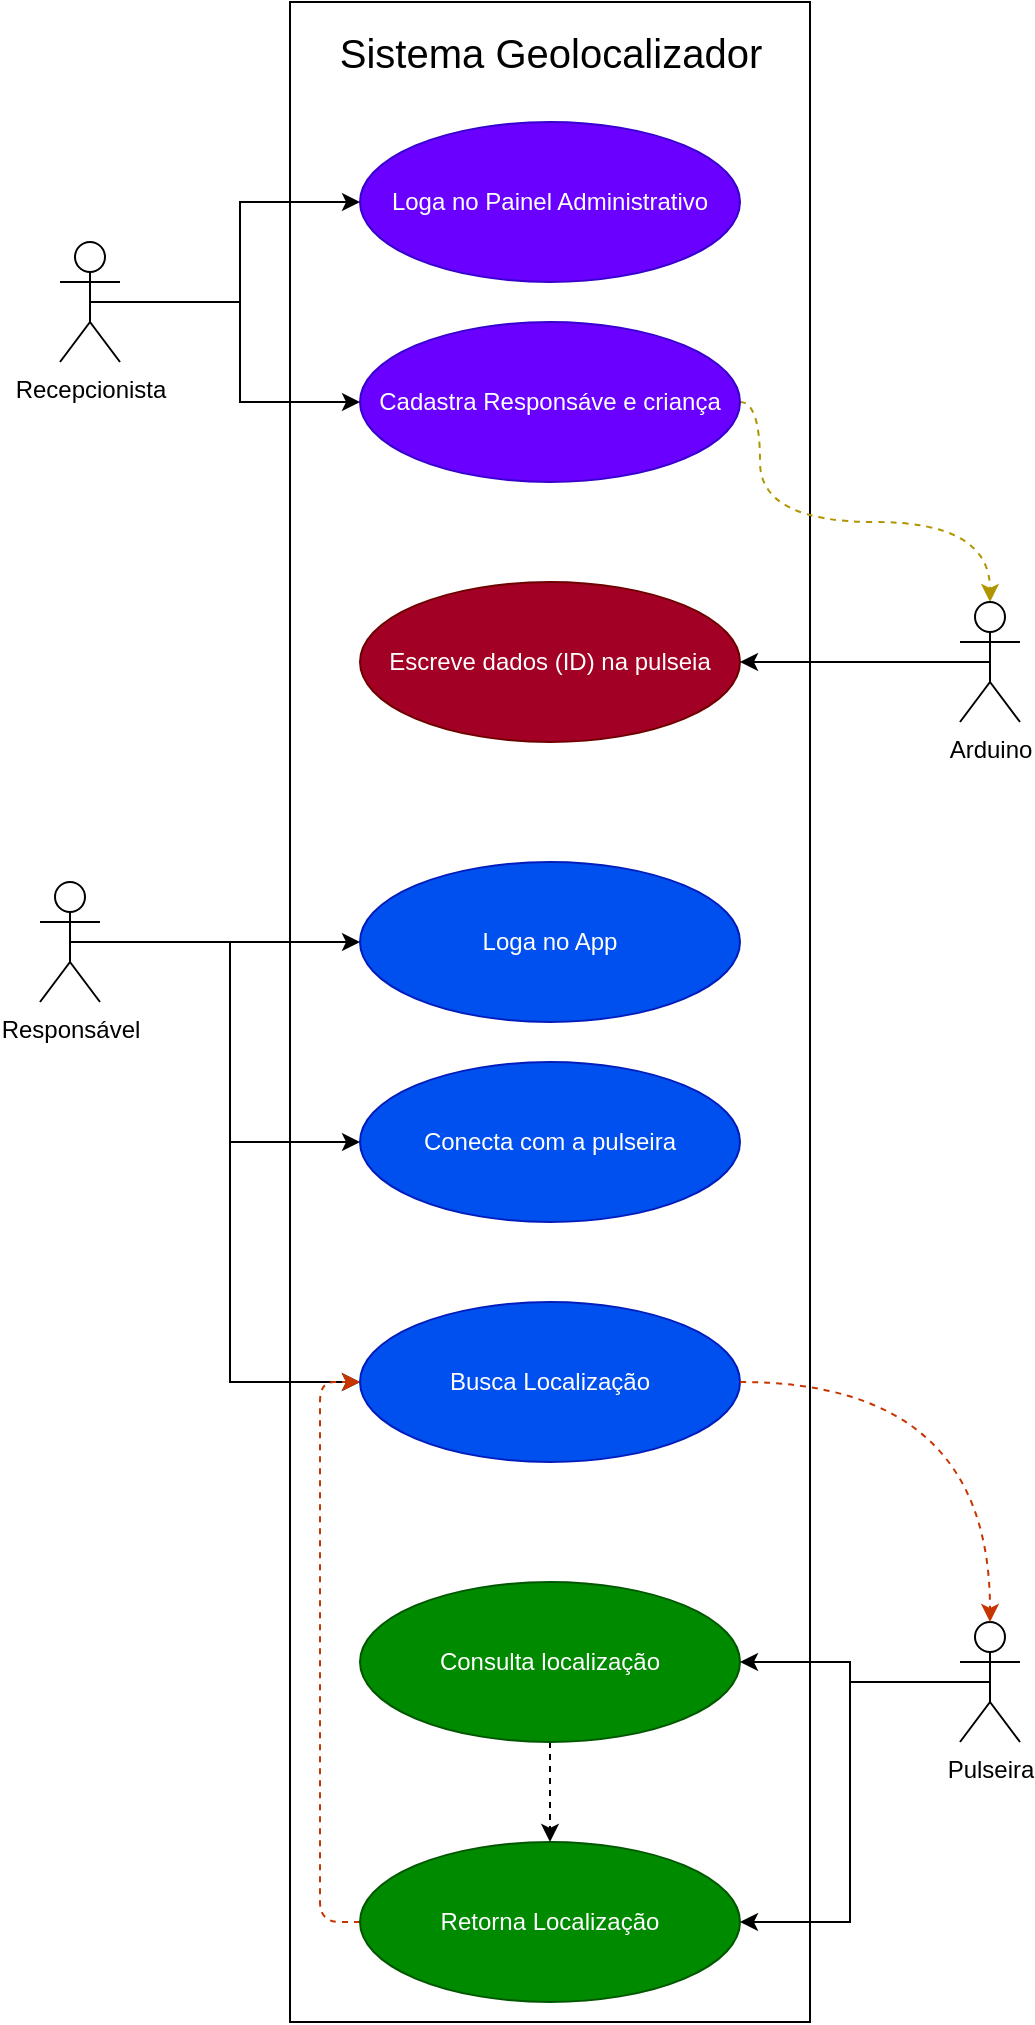 <mxfile version="27.1.6">
  <diagram name="Page-1" id="5jvHAGzZtBRhDhUECYp1">
    <mxGraphModel dx="1321" dy="724" grid="1" gridSize="10" guides="1" tooltips="1" connect="1" arrows="1" fold="1" page="1" pageScale="1" pageWidth="850" pageHeight="1100" math="0" shadow="0">
      <root>
        <mxCell id="0" />
        <mxCell id="1" parent="0" />
        <mxCell id="wCrvSFXrAw56gXbHrBbI-52" value="" style="rounded=0;whiteSpace=wrap;html=1;" vertex="1" parent="1">
          <mxGeometry x="255" width="260" height="1010" as="geometry" />
        </mxCell>
        <mxCell id="wCrvSFXrAw56gXbHrBbI-30" style="edgeStyle=orthogonalEdgeStyle;rounded=0;orthogonalLoop=1;jettySize=auto;html=1;exitX=0.5;exitY=0.5;exitDx=0;exitDy=0;exitPerimeter=0;entryX=0;entryY=0.5;entryDx=0;entryDy=0;" edge="1" parent="1" source="wCrvSFXrAw56gXbHrBbI-22" target="wCrvSFXrAw56gXbHrBbI-24">
          <mxGeometry relative="1" as="geometry" />
        </mxCell>
        <mxCell id="wCrvSFXrAw56gXbHrBbI-31" style="edgeStyle=orthogonalEdgeStyle;rounded=0;orthogonalLoop=1;jettySize=auto;html=1;exitX=0.5;exitY=0.5;exitDx=0;exitDy=0;exitPerimeter=0;entryX=0;entryY=0.5;entryDx=0;entryDy=0;" edge="1" parent="1" source="wCrvSFXrAw56gXbHrBbI-22" target="wCrvSFXrAw56gXbHrBbI-25">
          <mxGeometry relative="1" as="geometry" />
        </mxCell>
        <mxCell id="wCrvSFXrAw56gXbHrBbI-22" value="&lt;div&gt;Recepcionista&lt;/div&gt;" style="shape=umlActor;verticalLabelPosition=bottom;verticalAlign=top;html=1;outlineConnect=0;" vertex="1" parent="1">
          <mxGeometry x="140" y="120" width="30" height="60" as="geometry" />
        </mxCell>
        <mxCell id="wCrvSFXrAw56gXbHrBbI-24" value="Loga no Painel Administrativo" style="ellipse;whiteSpace=wrap;html=1;fillColor=#6a00ff;fontColor=#ffffff;strokeColor=#3700CC;" vertex="1" parent="1">
          <mxGeometry x="290" y="60" width="190" height="80" as="geometry" />
        </mxCell>
        <mxCell id="wCrvSFXrAw56gXbHrBbI-35" style="edgeStyle=orthogonalEdgeStyle;rounded=0;orthogonalLoop=1;jettySize=auto;html=1;exitX=1;exitY=0.5;exitDx=0;exitDy=0;dashed=1;curved=1;fillColor=#e3c800;strokeColor=#B09500;" edge="1" parent="1" source="wCrvSFXrAw56gXbHrBbI-25" target="wCrvSFXrAw56gXbHrBbI-32">
          <mxGeometry relative="1" as="geometry">
            <Array as="points">
              <mxPoint x="490" y="260" />
              <mxPoint x="605" y="260" />
            </Array>
          </mxGeometry>
        </mxCell>
        <mxCell id="wCrvSFXrAw56gXbHrBbI-25" value="Cadastra Responsáve e criança" style="ellipse;whiteSpace=wrap;html=1;fillColor=#6a00ff;fontColor=#ffffff;strokeColor=#3700CC;" vertex="1" parent="1">
          <mxGeometry x="290" y="160" width="190" height="80" as="geometry" />
        </mxCell>
        <mxCell id="wCrvSFXrAw56gXbHrBbI-26" value="Escreve dados (ID) na pulseia" style="ellipse;whiteSpace=wrap;html=1;fillColor=#a20025;fontColor=#ffffff;strokeColor=#6F0000;" vertex="1" parent="1">
          <mxGeometry x="290" y="290" width="190" height="80" as="geometry" />
        </mxCell>
        <mxCell id="wCrvSFXrAw56gXbHrBbI-34" style="edgeStyle=orthogonalEdgeStyle;rounded=0;orthogonalLoop=1;jettySize=auto;html=1;exitX=0.5;exitY=0.5;exitDx=0;exitDy=0;exitPerimeter=0;entryX=1;entryY=0.5;entryDx=0;entryDy=0;" edge="1" parent="1" source="wCrvSFXrAw56gXbHrBbI-32" target="wCrvSFXrAw56gXbHrBbI-26">
          <mxGeometry relative="1" as="geometry" />
        </mxCell>
        <mxCell id="wCrvSFXrAw56gXbHrBbI-32" value="&lt;div&gt;Arduino&lt;/div&gt;" style="shape=umlActor;verticalLabelPosition=bottom;verticalAlign=top;html=1;outlineConnect=0;" vertex="1" parent="1">
          <mxGeometry x="590" y="300" width="30" height="60" as="geometry" />
        </mxCell>
        <mxCell id="wCrvSFXrAw56gXbHrBbI-48" style="edgeStyle=orthogonalEdgeStyle;rounded=0;orthogonalLoop=1;jettySize=auto;html=1;exitX=0.5;exitY=0.5;exitDx=0;exitDy=0;exitPerimeter=0;entryX=0;entryY=0.5;entryDx=0;entryDy=0;" edge="1" parent="1" source="wCrvSFXrAw56gXbHrBbI-36" target="wCrvSFXrAw56gXbHrBbI-37">
          <mxGeometry relative="1" as="geometry" />
        </mxCell>
        <mxCell id="wCrvSFXrAw56gXbHrBbI-49" style="edgeStyle=orthogonalEdgeStyle;rounded=0;orthogonalLoop=1;jettySize=auto;html=1;exitX=0.5;exitY=0.5;exitDx=0;exitDy=0;exitPerimeter=0;entryX=0;entryY=0.5;entryDx=0;entryDy=0;" edge="1" parent="1" source="wCrvSFXrAw56gXbHrBbI-36" target="wCrvSFXrAw56gXbHrBbI-38">
          <mxGeometry relative="1" as="geometry" />
        </mxCell>
        <mxCell id="wCrvSFXrAw56gXbHrBbI-50" style="edgeStyle=orthogonalEdgeStyle;rounded=0;orthogonalLoop=1;jettySize=auto;html=1;exitX=0.5;exitY=0.5;exitDx=0;exitDy=0;exitPerimeter=0;entryX=0;entryY=0.5;entryDx=0;entryDy=0;" edge="1" parent="1" source="wCrvSFXrAw56gXbHrBbI-36" target="wCrvSFXrAw56gXbHrBbI-39">
          <mxGeometry relative="1" as="geometry" />
        </mxCell>
        <mxCell id="wCrvSFXrAw56gXbHrBbI-36" value="Responsável" style="shape=umlActor;verticalLabelPosition=bottom;verticalAlign=top;html=1;outlineConnect=0;" vertex="1" parent="1">
          <mxGeometry x="130" y="440" width="30" height="60" as="geometry" />
        </mxCell>
        <mxCell id="wCrvSFXrAw56gXbHrBbI-37" value="Loga no App" style="ellipse;whiteSpace=wrap;html=1;fillColor=#0050ef;fontColor=#ffffff;strokeColor=#001DBC;" vertex="1" parent="1">
          <mxGeometry x="290" y="430" width="190" height="80" as="geometry" />
        </mxCell>
        <mxCell id="wCrvSFXrAw56gXbHrBbI-38" value="Conecta com a pulseira" style="ellipse;whiteSpace=wrap;html=1;fillColor=#0050ef;fontColor=#ffffff;strokeColor=#001DBC;" vertex="1" parent="1">
          <mxGeometry x="290" y="530" width="190" height="80" as="geometry" />
        </mxCell>
        <mxCell id="wCrvSFXrAw56gXbHrBbI-39" value="Busca Localização" style="ellipse;whiteSpace=wrap;html=1;fillColor=#0050ef;fontColor=#ffffff;strokeColor=#001DBC;" vertex="1" parent="1">
          <mxGeometry x="290" y="650" width="190" height="80" as="geometry" />
        </mxCell>
        <mxCell id="wCrvSFXrAw56gXbHrBbI-44" style="edgeStyle=orthogonalEdgeStyle;rounded=0;orthogonalLoop=1;jettySize=auto;html=1;entryX=1;entryY=0.5;entryDx=0;entryDy=0;" edge="1" parent="1" source="wCrvSFXrAw56gXbHrBbI-40" target="wCrvSFXrAw56gXbHrBbI-41">
          <mxGeometry relative="1" as="geometry" />
        </mxCell>
        <mxCell id="wCrvSFXrAw56gXbHrBbI-45" style="edgeStyle=orthogonalEdgeStyle;rounded=0;orthogonalLoop=1;jettySize=auto;html=1;exitX=0.5;exitY=0.5;exitDx=0;exitDy=0;exitPerimeter=0;entryX=1;entryY=0.5;entryDx=0;entryDy=0;" edge="1" parent="1" source="wCrvSFXrAw56gXbHrBbI-40" target="wCrvSFXrAw56gXbHrBbI-42">
          <mxGeometry relative="1" as="geometry" />
        </mxCell>
        <mxCell id="wCrvSFXrAw56gXbHrBbI-40" value="Pulseira" style="shape=umlActor;verticalLabelPosition=bottom;verticalAlign=top;html=1;outlineConnect=0;" vertex="1" parent="1">
          <mxGeometry x="590" y="810" width="30" height="60" as="geometry" />
        </mxCell>
        <mxCell id="wCrvSFXrAw56gXbHrBbI-46" style="edgeStyle=orthogonalEdgeStyle;rounded=0;orthogonalLoop=1;jettySize=auto;html=1;exitX=0.5;exitY=1;exitDx=0;exitDy=0;entryX=0.5;entryY=0;entryDx=0;entryDy=0;dashed=1;" edge="1" parent="1" source="wCrvSFXrAw56gXbHrBbI-41" target="wCrvSFXrAw56gXbHrBbI-42">
          <mxGeometry relative="1" as="geometry" />
        </mxCell>
        <mxCell id="wCrvSFXrAw56gXbHrBbI-41" value="Consulta localização" style="ellipse;whiteSpace=wrap;html=1;fillColor=#008a00;fontColor=#ffffff;strokeColor=#005700;" vertex="1" parent="1">
          <mxGeometry x="290" y="790" width="190" height="80" as="geometry" />
        </mxCell>
        <mxCell id="wCrvSFXrAw56gXbHrBbI-47" style="edgeStyle=orthogonalEdgeStyle;rounded=1;orthogonalLoop=1;jettySize=auto;html=1;exitX=0;exitY=0.5;exitDx=0;exitDy=0;entryX=0;entryY=0.5;entryDx=0;entryDy=0;dashed=1;curved=0;fillColor=#fa6800;strokeColor=#C73500;" edge="1" parent="1" source="wCrvSFXrAw56gXbHrBbI-42" target="wCrvSFXrAw56gXbHrBbI-39">
          <mxGeometry relative="1" as="geometry" />
        </mxCell>
        <mxCell id="wCrvSFXrAw56gXbHrBbI-42" value="Retorna Localização" style="ellipse;whiteSpace=wrap;html=1;fillColor=#008a00;fontColor=#ffffff;strokeColor=#005700;" vertex="1" parent="1">
          <mxGeometry x="290" y="920" width="190" height="80" as="geometry" />
        </mxCell>
        <mxCell id="wCrvSFXrAw56gXbHrBbI-43" style="edgeStyle=orthogonalEdgeStyle;rounded=0;orthogonalLoop=1;jettySize=auto;html=1;entryX=0.5;entryY=0;entryDx=0;entryDy=0;entryPerimeter=0;dashed=1;curved=1;fillColor=#fa6800;strokeColor=#C73500;" edge="1" parent="1" source="wCrvSFXrAw56gXbHrBbI-39" target="wCrvSFXrAw56gXbHrBbI-40">
          <mxGeometry relative="1" as="geometry" />
        </mxCell>
        <mxCell id="wCrvSFXrAw56gXbHrBbI-54" value="Sistema Geolocalizador" style="text;html=1;align=center;verticalAlign=middle;whiteSpace=wrap;rounded=0;fontSize=20;" vertex="1" parent="1">
          <mxGeometry x="277.5" y="10" width="215" height="30" as="geometry" />
        </mxCell>
      </root>
    </mxGraphModel>
  </diagram>
</mxfile>
